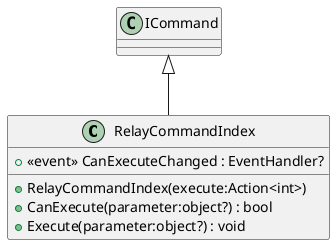 @startuml
class RelayCommandIndex {
    +  <<event>> CanExecuteChanged : EventHandler? 
    + RelayCommandIndex(execute:Action<int>)
    + CanExecute(parameter:object?) : bool
    + Execute(parameter:object?) : void
}
ICommand <|-- RelayCommandIndex
@enduml
